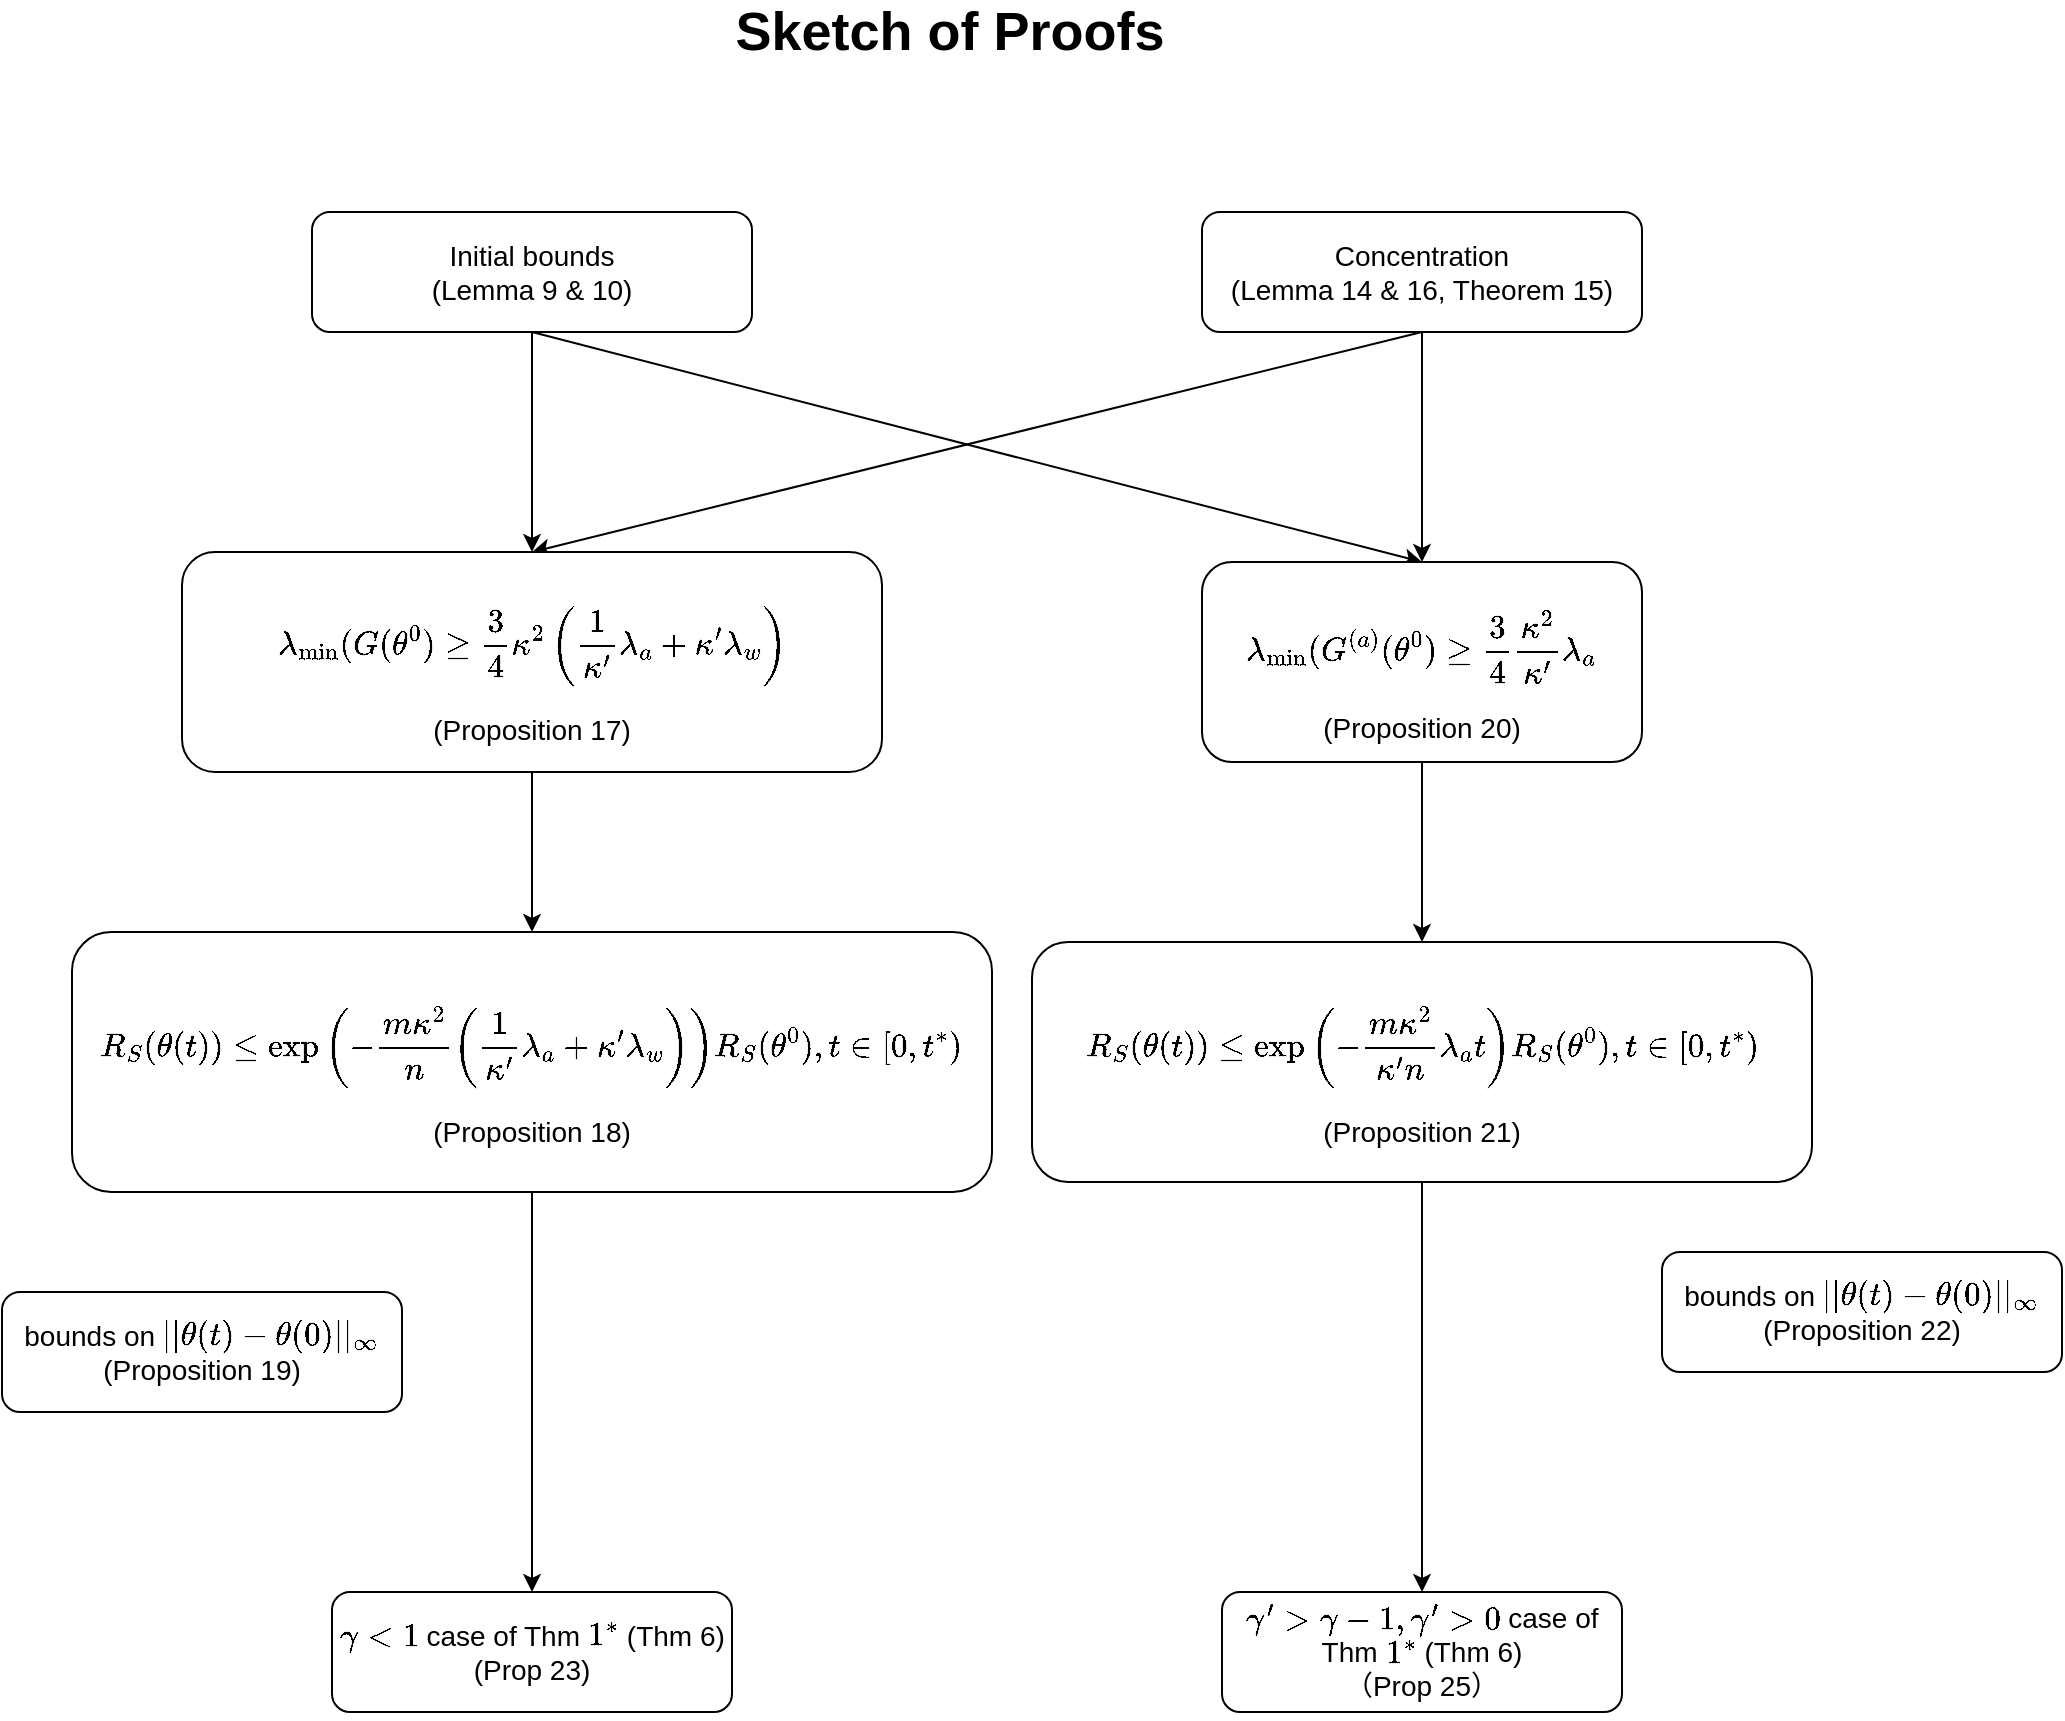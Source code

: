 <mxfile version="13.7.7" type="github">
  <diagram id="C5RBs43oDa-KdzZeNtuy" name="Page-1">
    <mxGraphModel dx="2377" dy="888" grid="1" gridSize="10" guides="1" tooltips="1" connect="1" arrows="1" fold="1" page="1" pageScale="1" pageWidth="827" pageHeight="1169" math="1" shadow="0">
      <root>
        <mxCell id="WIyWlLk6GJQsqaUBKTNV-0" />
        <mxCell id="WIyWlLk6GJQsqaUBKTNV-1" parent="WIyWlLk6GJQsqaUBKTNV-0" />
        <mxCell id="Ev1wTJMXK1I8TJt93S75-26" value="&lt;b&gt;&lt;font style=&quot;font-size: 27px&quot;&gt;Sketch of Proofs&lt;/font&gt;&lt;/b&gt;" style="text;html=1;strokeColor=none;fillColor=none;align=center;verticalAlign=middle;whiteSpace=wrap;rounded=0;" vertex="1" parent="WIyWlLk6GJQsqaUBKTNV-1">
          <mxGeometry x="301" y="40" width="226" height="20" as="geometry" />
        </mxCell>
        <mxCell id="Ev1wTJMXK1I8TJt93S75-33" style="rounded=0;orthogonalLoop=1;jettySize=auto;html=1;exitX=0.5;exitY=1;exitDx=0;exitDy=0;entryX=0.5;entryY=0;entryDx=0;entryDy=0;" edge="1" parent="WIyWlLk6GJQsqaUBKTNV-1" source="Ev1wTJMXK1I8TJt93S75-27" target="Ev1wTJMXK1I8TJt93S75-30">
          <mxGeometry relative="1" as="geometry" />
        </mxCell>
        <mxCell id="Ev1wTJMXK1I8TJt93S75-34" style="rounded=0;orthogonalLoop=1;jettySize=auto;html=1;exitX=0.5;exitY=1;exitDx=0;exitDy=0;entryX=0.5;entryY=0;entryDx=0;entryDy=0;" edge="1" parent="WIyWlLk6GJQsqaUBKTNV-1" source="Ev1wTJMXK1I8TJt93S75-27" target="Ev1wTJMXK1I8TJt93S75-31">
          <mxGeometry relative="1" as="geometry" />
        </mxCell>
        <mxCell id="Ev1wTJMXK1I8TJt93S75-27" value="&lt;font style=&quot;font-size: 14px&quot;&gt;Initial bounds&lt;br&gt;(Lemma 9 &amp;amp; 10)&lt;br&gt;&lt;/font&gt;" style="rounded=1;whiteSpace=wrap;html=1;" vertex="1" parent="WIyWlLk6GJQsqaUBKTNV-1">
          <mxGeometry x="95" y="140" width="220" height="60" as="geometry" />
        </mxCell>
        <mxCell id="Ev1wTJMXK1I8TJt93S75-35" style="edgeStyle=none;rounded=0;orthogonalLoop=1;jettySize=auto;html=1;exitX=0.5;exitY=1;exitDx=0;exitDy=0;entryX=0.5;entryY=0;entryDx=0;entryDy=0;" edge="1" parent="WIyWlLk6GJQsqaUBKTNV-1" source="Ev1wTJMXK1I8TJt93S75-28" target="Ev1wTJMXK1I8TJt93S75-30">
          <mxGeometry relative="1" as="geometry" />
        </mxCell>
        <mxCell id="Ev1wTJMXK1I8TJt93S75-36" style="edgeStyle=none;rounded=0;orthogonalLoop=1;jettySize=auto;html=1;exitX=0.5;exitY=1;exitDx=0;exitDy=0;entryX=0.5;entryY=0;entryDx=0;entryDy=0;" edge="1" parent="WIyWlLk6GJQsqaUBKTNV-1" source="Ev1wTJMXK1I8TJt93S75-28" target="Ev1wTJMXK1I8TJt93S75-31">
          <mxGeometry relative="1" as="geometry" />
        </mxCell>
        <mxCell id="Ev1wTJMXK1I8TJt93S75-28" value="&lt;span style=&quot;font-size: 14px&quot;&gt;Concentration&lt;br&gt;(Lemma 14 &amp;amp; 16, Theorem 15)&lt;br&gt;&lt;/span&gt;" style="rounded=1;whiteSpace=wrap;html=1;" vertex="1" parent="WIyWlLk6GJQsqaUBKTNV-1">
          <mxGeometry x="540" y="140" width="220" height="60" as="geometry" />
        </mxCell>
        <mxCell id="Ev1wTJMXK1I8TJt93S75-43" style="edgeStyle=none;rounded=0;orthogonalLoop=1;jettySize=auto;html=1;exitX=0.5;exitY=1;exitDx=0;exitDy=0;entryX=0.5;entryY=0;entryDx=0;entryDy=0;" edge="1" parent="WIyWlLk6GJQsqaUBKTNV-1" source="Ev1wTJMXK1I8TJt93S75-30" target="Ev1wTJMXK1I8TJt93S75-37">
          <mxGeometry relative="1" as="geometry" />
        </mxCell>
        <mxCell id="Ev1wTJMXK1I8TJt93S75-30" value="&lt;font style=&quot;font-size: 14px&quot;&gt;$$\lambda_{\text{min}}(G(\theta^0)\geq\frac{3}{4}\kappa^2\left(\frac{1}{\kappa&#39;}\lambda_a+\kappa&#39;\lambda_w\right)$$(Proposition 17)&lt;br&gt;&lt;/font&gt;" style="rounded=1;whiteSpace=wrap;html=1;" vertex="1" parent="WIyWlLk6GJQsqaUBKTNV-1">
          <mxGeometry x="30" y="310" width="350" height="110" as="geometry" />
        </mxCell>
        <mxCell id="Ev1wTJMXK1I8TJt93S75-44" style="edgeStyle=none;rounded=0;orthogonalLoop=1;jettySize=auto;html=1;exitX=0.5;exitY=1;exitDx=0;exitDy=0;entryX=0.5;entryY=0;entryDx=0;entryDy=0;" edge="1" parent="WIyWlLk6GJQsqaUBKTNV-1" source="Ev1wTJMXK1I8TJt93S75-31" target="Ev1wTJMXK1I8TJt93S75-38">
          <mxGeometry relative="1" as="geometry" />
        </mxCell>
        <mxCell id="Ev1wTJMXK1I8TJt93S75-31" value="&lt;font style=&quot;font-size: 14px&quot;&gt;$$\lambda_{\text{min}}(G^{(a)}(\theta^0)\geq\frac{3}{4}\frac{\kappa^2}{\kappa&#39;}\lambda_a$$(Proposition 20)&lt;br&gt;&lt;/font&gt;" style="rounded=1;whiteSpace=wrap;html=1;" vertex="1" parent="WIyWlLk6GJQsqaUBKTNV-1">
          <mxGeometry x="540" y="315" width="220" height="100" as="geometry" />
        </mxCell>
        <mxCell id="Ev1wTJMXK1I8TJt93S75-45" style="edgeStyle=none;rounded=0;orthogonalLoop=1;jettySize=auto;html=1;exitX=0.5;exitY=1;exitDx=0;exitDy=0;" edge="1" parent="WIyWlLk6GJQsqaUBKTNV-1" source="Ev1wTJMXK1I8TJt93S75-37" target="Ev1wTJMXK1I8TJt93S75-41">
          <mxGeometry relative="1" as="geometry" />
        </mxCell>
        <mxCell id="Ev1wTJMXK1I8TJt93S75-37" value="&lt;font style=&quot;font-size: 14px&quot;&gt;$$R_S(\theta(t))\leq\exp\left(-\frac{m\kappa^2}{n}\left(\frac{1}{\kappa&#39;}\lambda_a+\kappa&#39;\lambda_w\right)\right)R_S(\theta^0), t\in[0,t^*)$$(Proposition 18)&lt;br&gt;&lt;/font&gt;" style="rounded=1;whiteSpace=wrap;html=1;" vertex="1" parent="WIyWlLk6GJQsqaUBKTNV-1">
          <mxGeometry x="-25" y="500" width="460" height="130" as="geometry" />
        </mxCell>
        <mxCell id="Ev1wTJMXK1I8TJt93S75-46" style="edgeStyle=none;rounded=0;orthogonalLoop=1;jettySize=auto;html=1;exitX=0.5;exitY=1;exitDx=0;exitDy=0;entryX=0.5;entryY=0;entryDx=0;entryDy=0;" edge="1" parent="WIyWlLk6GJQsqaUBKTNV-1" source="Ev1wTJMXK1I8TJt93S75-38" target="Ev1wTJMXK1I8TJt93S75-42">
          <mxGeometry relative="1" as="geometry" />
        </mxCell>
        <mxCell id="Ev1wTJMXK1I8TJt93S75-38" value="&lt;font style=&quot;font-size: 14px&quot;&gt;$$R_S(\theta(t))\leq\exp\left(-\frac{m\kappa^2}{\kappa&#39;n}\lambda_a t\right)R_S(\theta^0), t\in[0,t^*)$$(Proposition 21)&lt;br&gt;&lt;/font&gt;" style="rounded=1;whiteSpace=wrap;html=1;" vertex="1" parent="WIyWlLk6GJQsqaUBKTNV-1">
          <mxGeometry x="455" y="505" width="390" height="120" as="geometry" />
        </mxCell>
        <mxCell id="Ev1wTJMXK1I8TJt93S75-39" value="&lt;font style=&quot;font-size: 14px&quot;&gt;bounds on \(||\theta(t)-\theta(0)||_{\infty}\) (Proposition 19)&lt;br&gt;&lt;/font&gt;" style="rounded=1;whiteSpace=wrap;html=1;" vertex="1" parent="WIyWlLk6GJQsqaUBKTNV-1">
          <mxGeometry x="-60" y="680" width="200" height="60" as="geometry" />
        </mxCell>
        <mxCell id="Ev1wTJMXK1I8TJt93S75-40" value="&lt;font style=&quot;font-size: 14px&quot;&gt;bounds on \(||\theta(t)-\theta(0)||_{\infty}\) (Proposition 22)&lt;br&gt;&lt;/font&gt;" style="rounded=1;whiteSpace=wrap;html=1;" vertex="1" parent="WIyWlLk6GJQsqaUBKTNV-1">
          <mxGeometry x="770" y="660" width="200" height="60" as="geometry" />
        </mxCell>
        <mxCell id="Ev1wTJMXK1I8TJt93S75-41" value="&lt;font style=&quot;font-size: 14px&quot;&gt;\(\gamma&amp;lt;1\) case of Thm \(1^*\) (Thm 6)&lt;br&gt;(Prop 23)&lt;br&gt;&lt;/font&gt;" style="rounded=1;whiteSpace=wrap;html=1;" vertex="1" parent="WIyWlLk6GJQsqaUBKTNV-1">
          <mxGeometry x="105" y="830" width="200" height="60" as="geometry" />
        </mxCell>
        <mxCell id="Ev1wTJMXK1I8TJt93S75-42" value="&lt;font style=&quot;font-size: 14px&quot;&gt;\(\gamma&#39;&amp;gt;\gamma-1,\gamma&#39;&amp;gt;0\) case of Thm \(1^*\) (Thm 6)&lt;br&gt;（Prop 25）&lt;br&gt;&lt;/font&gt;" style="rounded=1;whiteSpace=wrap;html=1;" vertex="1" parent="WIyWlLk6GJQsqaUBKTNV-1">
          <mxGeometry x="550" y="830" width="200" height="60" as="geometry" />
        </mxCell>
      </root>
    </mxGraphModel>
  </diagram>
</mxfile>
